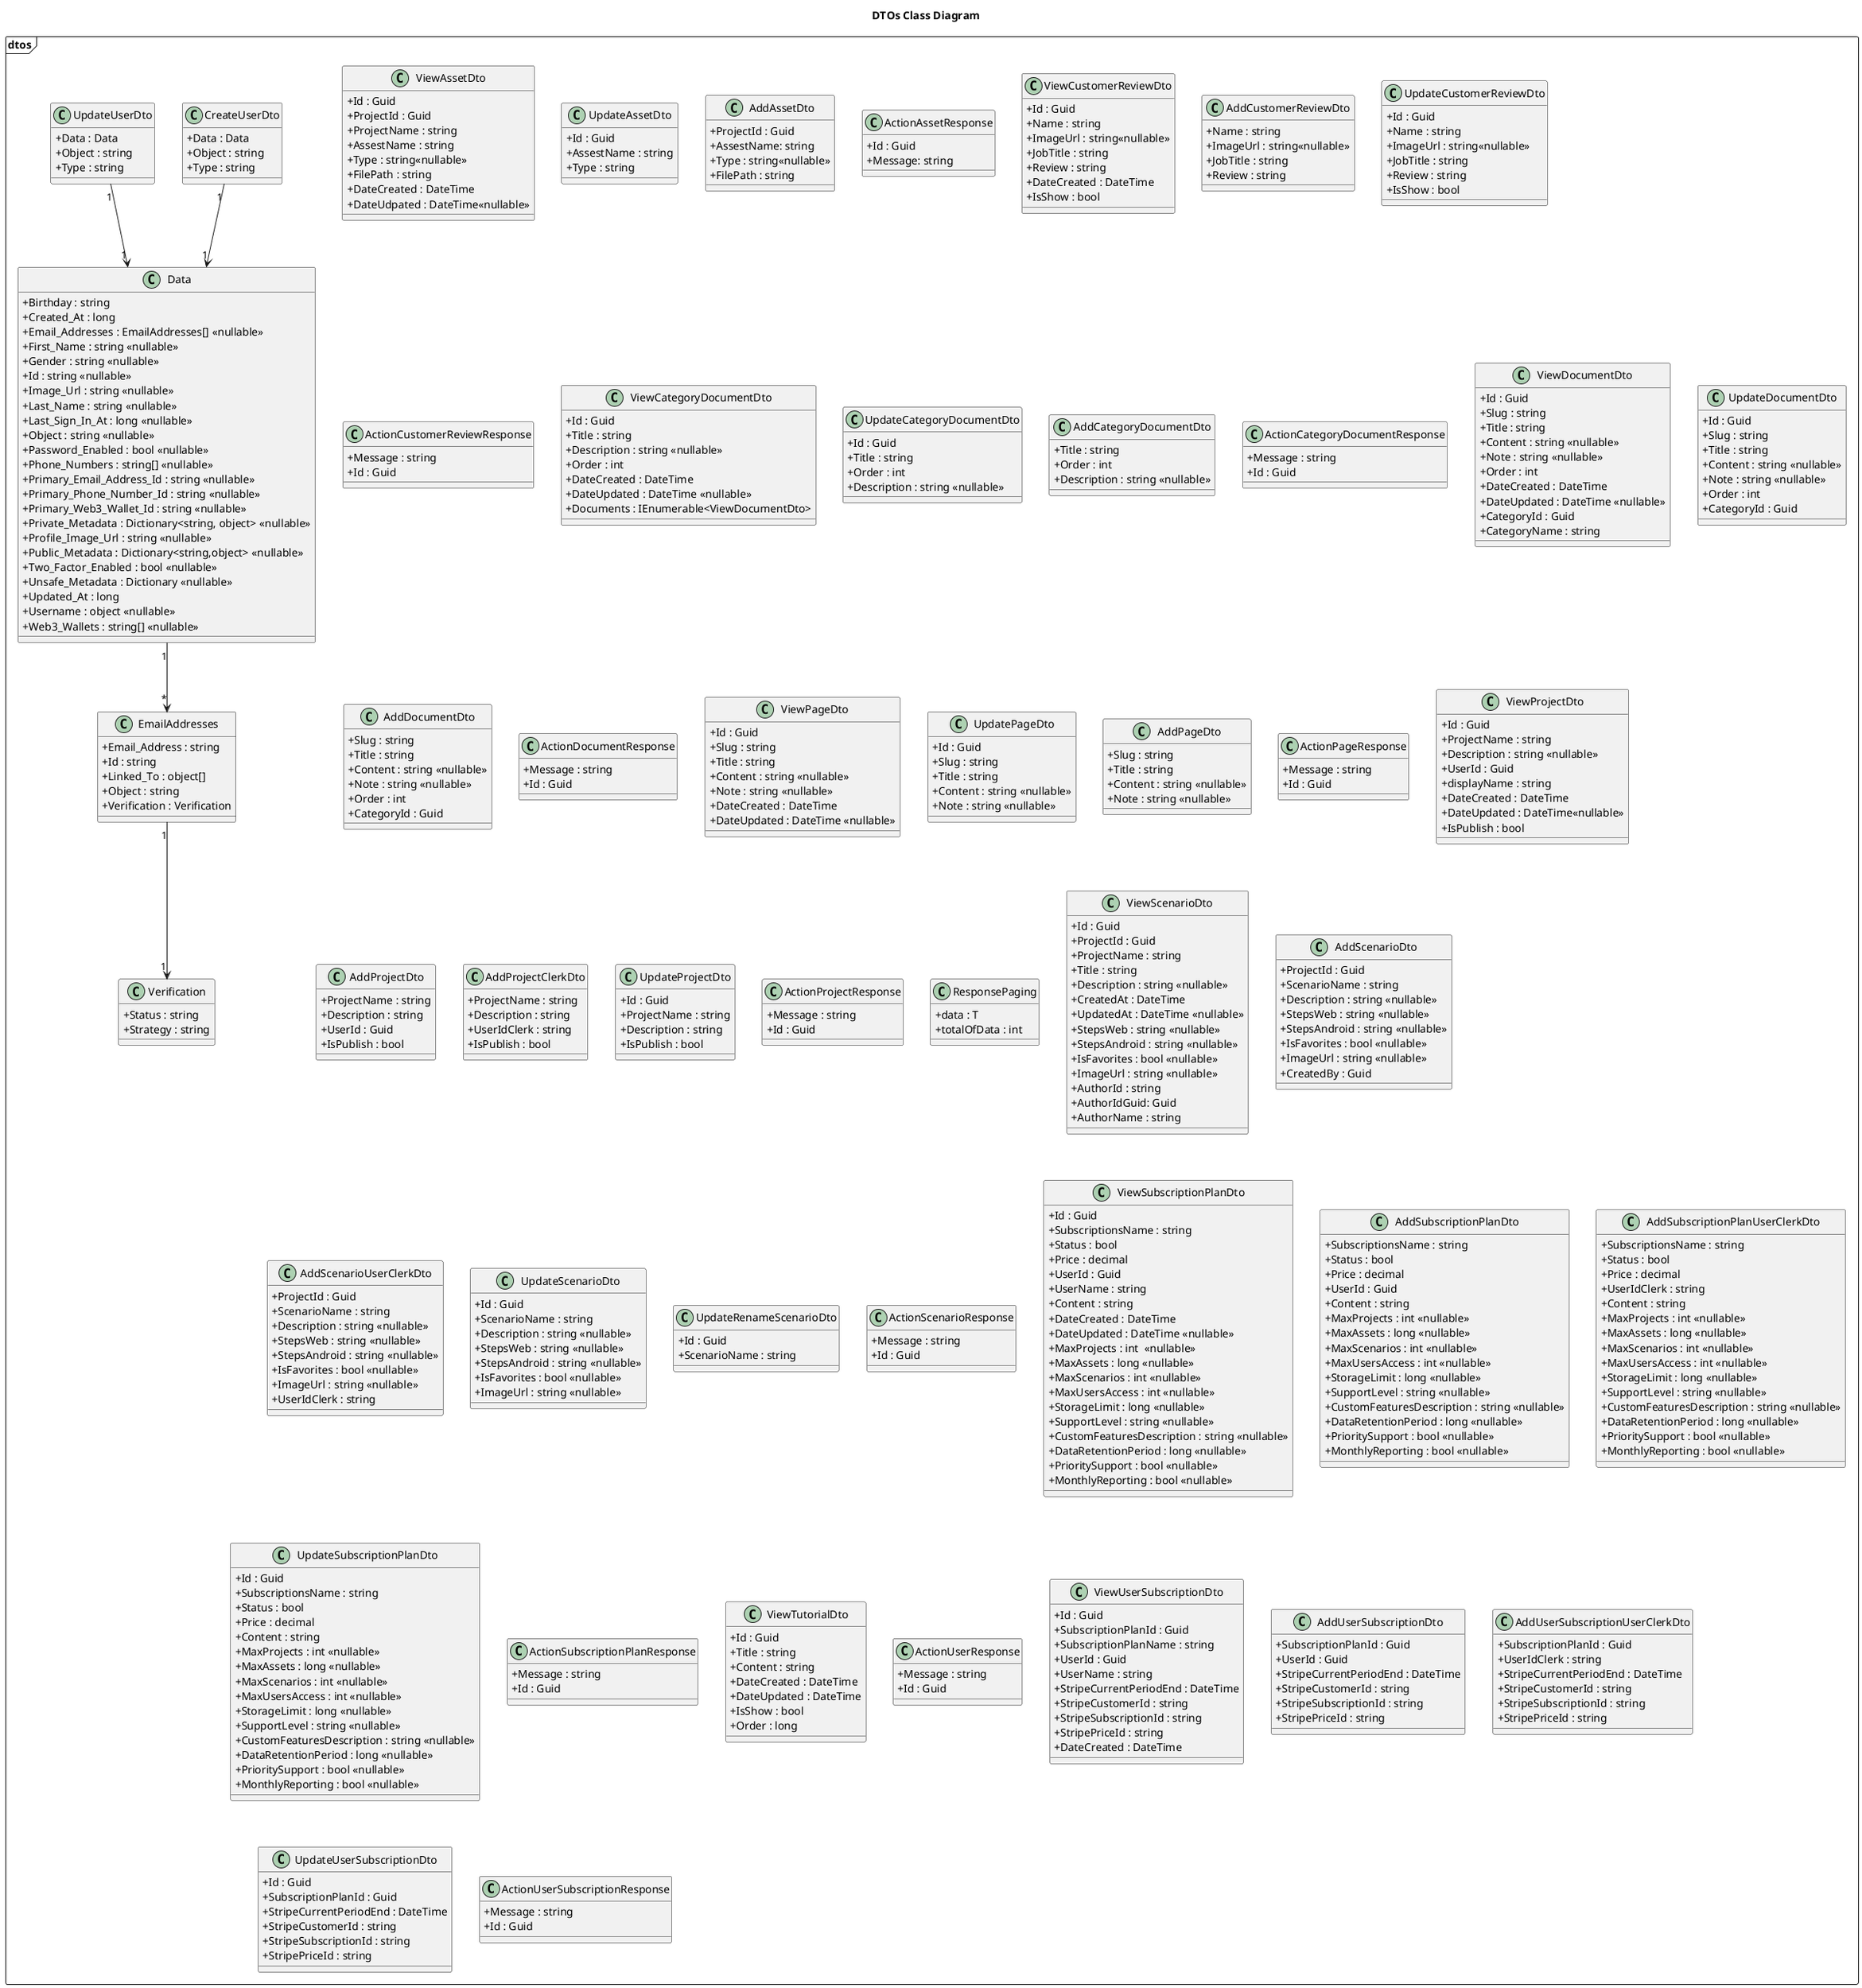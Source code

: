 @startuml DTOs
skinparam classAttributeIconSize 0
Title DTOs Class Diagram
'Character	Visibility
'-			private
'#			protected
'~			package private
'+			public

'Extension	<|--	Quan hệ mở rộng từ (là extends hoặc implements nhưng ko có annotations trong code)
'Composition	*--	 Quan hệ gắn kết chặt chẽ : part + of
'Aggregation	o--	Quan hệ liên kết giữa hai thực thể : use, has

package dtos <<Frame>> {
   'Asset DTO'
    !startsub ViewAssetDto
    class ViewAssetDto    {
        + Id : Guid
        + ProjectId : Guid
        + ProjectName : string
        + AssestName : string
        + Type : string<<nullable>>
        + FilePath : string
        + DateCreated : DateTime
        + DateUdpated : DateTime<<nullable>>
    }
    !endsub

    !startsub UpdateAssetDto
    class UpdateAssetDto    {
        + Id : Guid
        + AssestName : string
        + Type : string
    }
    !endsub

    !startsub AddAssetDto
    class AddAssetDto    {
        + ProjectId : Guid
        + AssestName: string
        + Type : string<<nullable>>
        + FilePath : string
    }
    !endsub

    !startsub ActionAssetResponse
    class ActionAssetResponse    {
        + Id : Guid
        + Message: string
    }
    !endsub
    'Asset DTO'


    'CustomerReview DTO'
    !startsub ViewCustomerReviewDto
    class ViewCustomerReviewDto    {
        + Id : Guid
        + Name : string
        + ImageUrl : string<<nullable>>
        + JobTitle : string
        + Review : string
        + DateCreated : DateTime
        + IsShow : bool
    }
    !endsub

    !startsub AddCustomerReviewDto
    class AddCustomerReviewDto    {
        + Name : string
        + ImageUrl : string<<nullable>>
        + JobTitle : string
        + Review : string
    }
    !endsub

    !startsub UpdateCustomerReviewDto
    class UpdateCustomerReviewDto    {
        + Id : Guid
        + Name : string
        + ImageUrl : string<<nullable>>
        + JobTitle : string
        + Review : string
        + IsShow : bool
    }
    !endsub

    !startsub ActionCustomerReviewResponse
    class ActionCustomerReviewResponse    {
        + Message : string
        + Id : Guid
    }
    !endsub
    'CustomerReview DTO'

   'CategoryDocuments DTO'
    !startsub ViewCategoryDocumentDto
    class ViewCategoryDocumentDto    {
    + Id : Guid
    + Title : string
    + Description : string <<nullable>>
    + Order : int
    + DateCreated : DateTime
    + DateUpdated : DateTime <<nullable>>
    + Documents : IEnumerable<ViewDocumentDto>
    }
    !endsub

    !startsub UpdateCategoryDocumentDto
    class UpdateCategoryDocumentDto    {
    + Id : Guid
    + Title : string
    + Order : int
    + Description : string <<nullable>>
    }
    !endsub


    !startsub AddCategoryDocumentDto
    class AddCategoryDocumentDto    {
    + Title : string
    + Order : int
    + Description : string <<nullable>>
    }
    !endsub


    !startsub ActionCategoryDocumentResponse
    class ActionCategoryDocumentResponse    {
    + Message : string
    + Id : Guid
    }
    !endsub
    'CategoryDocuments DTO'

    'Documents DTO'
    
    !startsub ViewDocumentDto
    class ViewDocumentDto    {
    + Id : Guid
    + Slug : string
    + Title : string
    + Content : string <<nullable>>
    + Note : string <<nullable>>
    + Order : int
    + DateCreated : DateTime
    + DateUpdated : DateTime <<nullable>>
    + CategoryId : Guid
    + CategoryName : string
    }
    !endsub


    !startsub UpdateDocumentDto
    class UpdateDocumentDto    {
    + Id : Guid
    + Slug : string
    + Title : string
    + Content : string <<nullable>>
    + Note : string <<nullable>>
    + Order : int
    + CategoryId : Guid
    }
    !endsub

    !startsub AddDocumentDto
    class AddDocumentDto    {
    + Slug : string
    + Title : string
    + Content : string <<nullable>>
    + Note : string <<nullable>>
    + Order : int
    + CategoryId : Guid
    }
    !endsub

    !startsub ActionDocumentResponse
    class ActionDocumentResponse    {
    + Message : string
    + Id : Guid
    }
    !endsub
    'Documents DTO'

    'Pages DTO'

    !startsub ViewPageDto
    class ViewPageDto    {
    + Id : Guid
    + Slug : string
    + Title : string
    + Content : string <<nullable>>
    + Note : string <<nullable>>
    + DateCreated : DateTime 
    + DateUpdated : DateTime <<nullable>>
    }
    !endsub


    !startsub UpdatePageDto
    class UpdatePageDto    {
    + Id : Guid
    + Slug : string
    + Title : string
    + Content : string <<nullable>>
    + Note : string <<nullable>>
    }
    !endsub

    !startsub AddPageDto
    class AddPageDto    {
    + Slug : string
    + Title : string
    + Content : string <<nullable>>
    + Note : string <<nullable>>
    }
    !endsub

    !startsub ActionPageResponse
    class ActionPageResponse    {
    + Message : string
    + Id : Guid
    }
    !endsub
    'Page DTO'

    'Project Dto
    !startsub ViewProjectDto
    class ViewProjectDto    {
        + Id : Guid
        + ProjectName : string
        + Description : string <<nullable>>
        + UserId : Guid
        + displayName : string
        + DateCreated : DateTime
        + DateUpdated : DateTime<<nullable>>
        + IsPublish : bool
    }
    !endsub

    !startsub AddProjectDto
    class AddProjectDto    {
        + ProjectName : string
        + Description : string
        + UserId : Guid
        + IsPublish : bool
    }
    !endsub

    !startsub AddProjectClerkDto
    class AddProjectClerkDto    {
        + ProjectName : string
        + Description : string
        + UserIdClerk : string
        + IsPublish : bool
    }
    !endsub

    !startsub UpdateProjectDto
    class UpdateProjectDto    {
        + Id : Guid
        + ProjectName : string
        + Description : string
        + IsPublish : bool
    }
    !endsub

    !startsub ActionProjectResponse
    class ActionProjectResponse    {
        + Message : string
        + Id : Guid
    }
    !endsub
    'ProjectDto'

    'Response Paging'
    class ResponsePaging    {
        + data : T
        + totalOfData : int
    }
    'Response Paging'

    'Scenario Dto
    !startsub ViewScenarioDto
    class ViewScenarioDto    {
        + Id : Guid
        + ProjectId : Guid
        + ProjectName : string
        + Title : string
        + Description : string <<nullable>>
        + CreatedAt : DateTime
        + UpdatedAt : DateTime <<nullable>>
        + StepsWeb : string <<nullable>>
        + StepsAndroid : string <<nullable>>
        + IsFavorites : bool <<nullable>>
        + ImageUrl : string <<nullable>>
        + AuthorId : string
        + AuthorIdGuid: Guid
        + AuthorName : string
    }
    !endsub

    !startsub AddScenarioDto
    class AddScenarioDto    {
        + ProjectId : Guid
        + ScenarioName : string
        + Description : string <<nullable>>
        + StepsWeb : string <<nullable>>
        + StepsAndroid : string <<nullable>>
        + IsFavorites : bool <<nullable>>
        + ImageUrl : string <<nullable>>
        + CreatedBy : Guid
    }
    !endsub

    !startsub AddScenarioUserClerkDto
    class AddScenarioUserClerkDto    {
        + ProjectId : Guid
        + ScenarioName : string
        + Description : string <<nullable>>
        + StepsWeb : string <<nullable>>
        + StepsAndroid : string <<nullable>>
        + IsFavorites : bool <<nullable>>
        + ImageUrl : string <<nullable>>
        + UserIdClerk : string
    }
    !endsub

    !startsub UpdateScenarioDto
    class UpdateScenarioDto    {
        + Id : Guid
        + ScenarioName : string
        + Description : string <<nullable>>
        + StepsWeb : string <<nullable>>
        + StepsAndroid : string <<nullable>>
        + IsFavorites : bool <<nullable>>
        + ImageUrl : string <<nullable>>
    }
    !endsub

    !startsub UpdateRenameScenarioDto
    class UpdateRenameScenarioDto    {
        + Id : Guid
        + ScenarioName : string
    }
    !endsub

    !startsub ActionScenarioResponse
    class ActionScenarioResponse    {
        + Message : string
        + Id : Guid
    }
    !endsub

    'Scenario DTO'

    'Subscription Plan Dtos
    !startsub ViewSubscriptionPlanDto
    class ViewSubscriptionPlanDto    {
        + Id : Guid
        + SubscriptionsName : string
        + Status : bool
        + Price : decimal
        + UserId : Guid
        + UserName : string
        + Content : string
        + DateCreated : DateTime
        + DateUpdated : DateTime <<nullable>>
        + MaxProjects : int  <<nullable>>
        + MaxAssets : long <<nullable>>
        + MaxScenarios : int <<nullable>>
        + MaxUsersAccess : int <<nullable>>
        + StorageLimit : long <<nullable>>
        + SupportLevel : string <<nullable>>
        + CustomFeaturesDescription : string <<nullable>>
        + DataRetentionPeriod : long <<nullable>>
        + PrioritySupport : bool <<nullable>>
        + MonthlyReporting : bool <<nullable>>
    }
    !endsub

    !startsub AddSubscriptionPlanDto
    class AddSubscriptionPlanDto    {
        + SubscriptionsName : string
        + Status : bool
        + Price : decimal
        + UserId : Guid
        + Content : string
        + MaxProjects : int <<nullable>>
        + MaxAssets : long <<nullable>>
        + MaxScenarios : int <<nullable>>
        + MaxUsersAccess : int <<nullable>>
        + StorageLimit : long <<nullable>>
        + SupportLevel : string <<nullable>>
        + CustomFeaturesDescription : string <<nullable>>
        + DataRetentionPeriod : long <<nullable>>
        + PrioritySupport : bool <<nullable>>
        + MonthlyReporting : bool <<nullable>>
    }
    !endsub

    !startsub AddSubscriptionPlanUserClerkDto
    class AddSubscriptionPlanUserClerkDto    {
        + SubscriptionsName : string
        + Status : bool
        + Price : decimal
        + UserIdClerk : string
        + Content : string
        + MaxProjects : int <<nullable>>
        + MaxAssets : long <<nullable>>
        + MaxScenarios : int <<nullable>>
        + MaxUsersAccess : int <<nullable>>
        + StorageLimit : long <<nullable>>
        + SupportLevel : string <<nullable>>
        + CustomFeaturesDescription : string <<nullable>>
        + DataRetentionPeriod : long <<nullable>>
        + PrioritySupport : bool <<nullable>>
        + MonthlyReporting : bool <<nullable>>
    }
    !endsub

    !startsub UpdateSubscriptionPlanDto
    class UpdateSubscriptionPlanDto    {
        + Id : Guid
        + SubscriptionsName : string
        + Status : bool
        + Price : decimal
        + Content : string
        + MaxProjects : int <<nullable>>
        + MaxAssets : long <<nullable>>
        + MaxScenarios : int <<nullable>>
        + MaxUsersAccess : int <<nullable>>
        + StorageLimit : long <<nullable>>
        + SupportLevel : string <<nullable>>
        + CustomFeaturesDescription : string <<nullable>>
        + DataRetentionPeriod : long <<nullable>>
        + PrioritySupport : bool <<nullable>>
        + MonthlyReporting : bool <<nullable>>
    }
    !endsub

    !startsub ActionSubscriptionPlanResponse
    class ActionSubscriptionPlanResponse    {
        + Message : string
        + Id : Guid
    }
    !endsub
    'SubscriptionPlan DTo'

    'Tutorial Dtos
    !startsub ViewTutorialDto
    class ViewTutorialDto    {
        + Id : Guid
        + Title : string
        + Content : string
        + DateCreated : DateTime
        + DateUpdated : DateTime
        + IsShow : bool
        + Order : long
    }
    !endsub


    'User Dtos
    !startsub Data
    class Data    {
        + Birthday : string
        + Created_At : long
        + Email_Addresses : EmailAddresses[] <<nullable>>
        + First_Name : string <<nullable>>
        + Gender : string <<nullable>>
        + Id : string <<nullable>>
        + Image_Url : string <<nullable>>
        + Last_Name : string <<nullable>>
        + Last_Sign_In_At : long <<nullable>>
        + Object : string <<nullable>>
        + Password_Enabled : bool <<nullable>>
        + Phone_Numbers : string[] <<nullable>>
        + Primary_Email_Address_Id : string <<nullable>>
        + Primary_Phone_Number_Id : string <<nullable>>
        + Primary_Web3_Wallet_Id : string <<nullable>>
        + Private_Metadata : Dictionary<string, object> <<nullable>>
        + Profile_Image_Url : string <<nullable>>
        + Public_Metadata : Dictionary<string,object> <<nullable>>
        + Two_Factor_Enabled : bool <<nullable>>
        + Unsafe_Metadata : Dictionary <<nullable>>
        + Updated_At : long 
        + Username : object <<nullable>>
        + Web3_Wallets : string[] <<nullable>>
    }
    !endsub

    !startsub EmailAddresses
    class EmailAddresses    {
        + Email_Address : string
        + Id : string
        + Linked_To : object[]
        + Object : string
        + Verification : Verification
    }
    !endsub

    !startsub Verification
    class Verification    {
        + Status : string
        + Strategy : string
    }
    !endsub

    !startsub CreateUserDto
    class CreateUserDto    {
        + Data : Data
        + Object : string
        + Type : string
    }
    !endsub

    !startsub UpdateUserDto
    class UpdateUserDto    {
        + Data : Data
        + Object : string
        + Type : string
    }
    !endsub

    !startsub ActionUserResponse
    class ActionUserResponse    {
        + Message : string
        + Id : Guid
    }
    !endsub

    'Relationships
    Data "1" --> "*" EmailAddresses
    EmailAddresses "1" --> "1" Verification
    CreateUserDto "1" --> "1" Data
    UpdateUserDto "1" --> "1" Data

'User Subscription Dtos
    !startsub ViewUserSubscriptionDto
    class ViewUserSubscriptionDto    {
        + Id : Guid
        + SubscriptionPlanId : Guid
        + SubscriptionPlanName : string
        + UserId : Guid
        + UserName : string
        + StripeCurrentPeriodEnd : DateTime
        + StripeCustomerId : string
        + StripeSubscriptionId : string
        + StripePriceId : string
        + DateCreated : DateTime
    }
    !endsub

    !startsub AddUserSubscriptionDto
    class AddUserSubscriptionDto    {
        + SubscriptionPlanId : Guid
        + UserId : Guid
        + StripeCurrentPeriodEnd : DateTime
        + StripeCustomerId : string
        + StripeSubscriptionId : string
        + StripePriceId : string
    }
    !endsub

    !startsub AddUserSubscriptionUserClerkDto
    class AddUserSubscriptionUserClerkDto    {
        + SubscriptionPlanId : Guid
        + UserIdClerk : string
        + StripeCurrentPeriodEnd : DateTime
        + StripeCustomerId : string
        + StripeSubscriptionId : string
        + StripePriceId : string
    }
    !endsub

    !startsub UpdateUserSubscriptionDto
    class UpdateUserSubscriptionDto    {
        + Id : Guid
        + SubscriptionPlanId : Guid
        + StripeCurrentPeriodEnd : DateTime
        + StripeCustomerId : string
        + StripeSubscriptionId : string
        + StripePriceId : string
    }
    !endsub

    !startsub ActionUserSubscriptionResponse
    class ActionUserSubscriptionResponse    {
        + Message : string
        + Id : Guid
    }
    !endsub

}

@enduml
